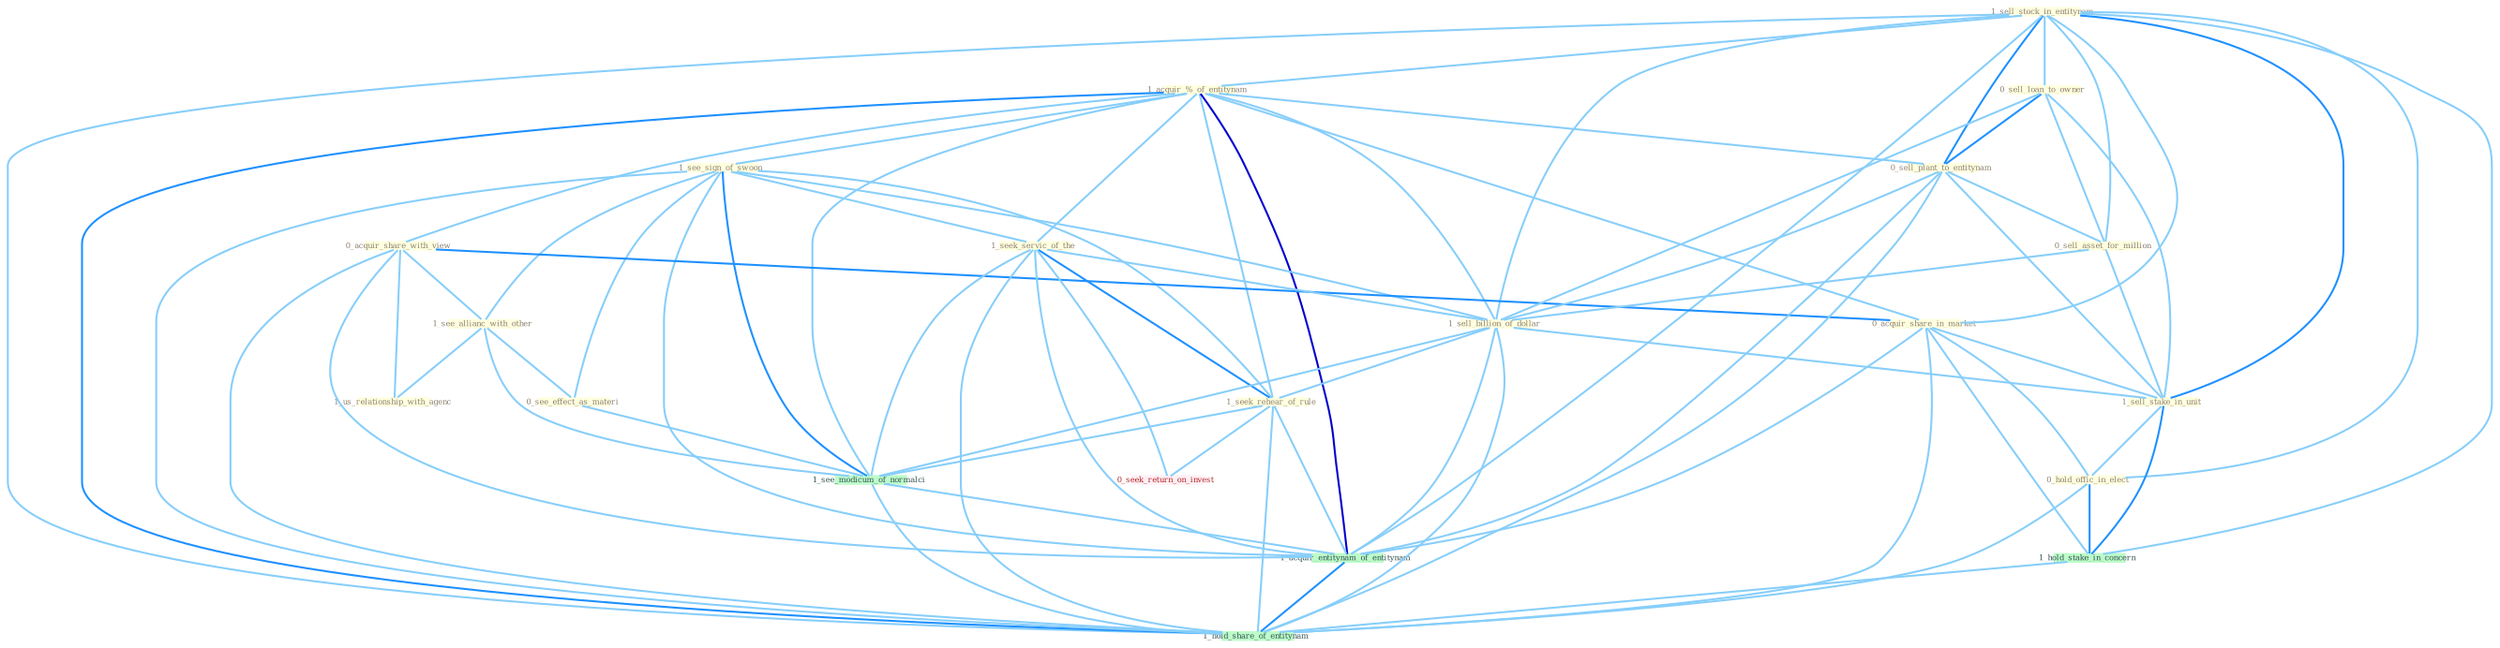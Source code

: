 Graph G{ 
    node
    [shape=polygon,style=filled,width=.5,height=.06,color="#BDFCC9",fixedsize=true,fontsize=4,
    fontcolor="#2f4f4f"];
    {node
    [color="#ffffe0", fontcolor="#8b7d6b"] "1_sell_stock_in_entitynam " "1_acquir_%_of_entitynam " "1_see_sign_of_swoon " "0_acquir_share_with_view " "1_seek_servic_of_the " "0_sell_loan_to_owner " "0_sell_plant_to_entitynam " "0_acquir_share_in_market " "0_sell_asset_for_million " "1_sell_billion_of_dollar " "1_sell_stake_in_unit " "0_hold_offic_in_elect " "1_seek_rehear_of_rule " "1_see_allianc_with_other " "1_us_relationship_with_agenc " "0_see_effect_as_materi "}
{node [color="#fff0f5", fontcolor="#b22222"] "0_seek_return_on_invest "}
edge [color="#B0E2FF"];

	"1_sell_stock_in_entitynam " -- "1_acquir_%_of_entitynam " [w="1", color="#87cefa" ];
	"1_sell_stock_in_entitynam " -- "0_sell_loan_to_owner " [w="1", color="#87cefa" ];
	"1_sell_stock_in_entitynam " -- "0_sell_plant_to_entitynam " [w="2", color="#1e90ff" , len=0.8];
	"1_sell_stock_in_entitynam " -- "0_acquir_share_in_market " [w="1", color="#87cefa" ];
	"1_sell_stock_in_entitynam " -- "0_sell_asset_for_million " [w="1", color="#87cefa" ];
	"1_sell_stock_in_entitynam " -- "1_sell_billion_of_dollar " [w="1", color="#87cefa" ];
	"1_sell_stock_in_entitynam " -- "1_sell_stake_in_unit " [w="2", color="#1e90ff" , len=0.8];
	"1_sell_stock_in_entitynam " -- "0_hold_offic_in_elect " [w="1", color="#87cefa" ];
	"1_sell_stock_in_entitynam " -- "1_hold_stake_in_concern " [w="1", color="#87cefa" ];
	"1_sell_stock_in_entitynam " -- "1_acquir_entitynam_of_entitynam " [w="1", color="#87cefa" ];
	"1_sell_stock_in_entitynam " -- "1_hold_share_of_entitynam " [w="1", color="#87cefa" ];
	"1_acquir_%_of_entitynam " -- "1_see_sign_of_swoon " [w="1", color="#87cefa" ];
	"1_acquir_%_of_entitynam " -- "0_acquir_share_with_view " [w="1", color="#87cefa" ];
	"1_acquir_%_of_entitynam " -- "1_seek_servic_of_the " [w="1", color="#87cefa" ];
	"1_acquir_%_of_entitynam " -- "0_sell_plant_to_entitynam " [w="1", color="#87cefa" ];
	"1_acquir_%_of_entitynam " -- "0_acquir_share_in_market " [w="1", color="#87cefa" ];
	"1_acquir_%_of_entitynam " -- "1_sell_billion_of_dollar " [w="1", color="#87cefa" ];
	"1_acquir_%_of_entitynam " -- "1_seek_rehear_of_rule " [w="1", color="#87cefa" ];
	"1_acquir_%_of_entitynam " -- "1_see_modicum_of_normalci " [w="1", color="#87cefa" ];
	"1_acquir_%_of_entitynam " -- "1_acquir_entitynam_of_entitynam " [w="3", color="#0000cd" , len=0.6];
	"1_acquir_%_of_entitynam " -- "1_hold_share_of_entitynam " [w="2", color="#1e90ff" , len=0.8];
	"1_see_sign_of_swoon " -- "1_seek_servic_of_the " [w="1", color="#87cefa" ];
	"1_see_sign_of_swoon " -- "1_sell_billion_of_dollar " [w="1", color="#87cefa" ];
	"1_see_sign_of_swoon " -- "1_seek_rehear_of_rule " [w="1", color="#87cefa" ];
	"1_see_sign_of_swoon " -- "1_see_allianc_with_other " [w="1", color="#87cefa" ];
	"1_see_sign_of_swoon " -- "0_see_effect_as_materi " [w="1", color="#87cefa" ];
	"1_see_sign_of_swoon " -- "1_see_modicum_of_normalci " [w="2", color="#1e90ff" , len=0.8];
	"1_see_sign_of_swoon " -- "1_acquir_entitynam_of_entitynam " [w="1", color="#87cefa" ];
	"1_see_sign_of_swoon " -- "1_hold_share_of_entitynam " [w="1", color="#87cefa" ];
	"0_acquir_share_with_view " -- "0_acquir_share_in_market " [w="2", color="#1e90ff" , len=0.8];
	"0_acquir_share_with_view " -- "1_see_allianc_with_other " [w="1", color="#87cefa" ];
	"0_acquir_share_with_view " -- "1_us_relationship_with_agenc " [w="1", color="#87cefa" ];
	"0_acquir_share_with_view " -- "1_acquir_entitynam_of_entitynam " [w="1", color="#87cefa" ];
	"0_acquir_share_with_view " -- "1_hold_share_of_entitynam " [w="1", color="#87cefa" ];
	"1_seek_servic_of_the " -- "1_sell_billion_of_dollar " [w="1", color="#87cefa" ];
	"1_seek_servic_of_the " -- "1_seek_rehear_of_rule " [w="2", color="#1e90ff" , len=0.8];
	"1_seek_servic_of_the " -- "0_seek_return_on_invest " [w="1", color="#87cefa" ];
	"1_seek_servic_of_the " -- "1_see_modicum_of_normalci " [w="1", color="#87cefa" ];
	"1_seek_servic_of_the " -- "1_acquir_entitynam_of_entitynam " [w="1", color="#87cefa" ];
	"1_seek_servic_of_the " -- "1_hold_share_of_entitynam " [w="1", color="#87cefa" ];
	"0_sell_loan_to_owner " -- "0_sell_plant_to_entitynam " [w="2", color="#1e90ff" , len=0.8];
	"0_sell_loan_to_owner " -- "0_sell_asset_for_million " [w="1", color="#87cefa" ];
	"0_sell_loan_to_owner " -- "1_sell_billion_of_dollar " [w="1", color="#87cefa" ];
	"0_sell_loan_to_owner " -- "1_sell_stake_in_unit " [w="1", color="#87cefa" ];
	"0_sell_plant_to_entitynam " -- "0_sell_asset_for_million " [w="1", color="#87cefa" ];
	"0_sell_plant_to_entitynam " -- "1_sell_billion_of_dollar " [w="1", color="#87cefa" ];
	"0_sell_plant_to_entitynam " -- "1_sell_stake_in_unit " [w="1", color="#87cefa" ];
	"0_sell_plant_to_entitynam " -- "1_acquir_entitynam_of_entitynam " [w="1", color="#87cefa" ];
	"0_sell_plant_to_entitynam " -- "1_hold_share_of_entitynam " [w="1", color="#87cefa" ];
	"0_acquir_share_in_market " -- "1_sell_stake_in_unit " [w="1", color="#87cefa" ];
	"0_acquir_share_in_market " -- "0_hold_offic_in_elect " [w="1", color="#87cefa" ];
	"0_acquir_share_in_market " -- "1_hold_stake_in_concern " [w="1", color="#87cefa" ];
	"0_acquir_share_in_market " -- "1_acquir_entitynam_of_entitynam " [w="1", color="#87cefa" ];
	"0_acquir_share_in_market " -- "1_hold_share_of_entitynam " [w="1", color="#87cefa" ];
	"0_sell_asset_for_million " -- "1_sell_billion_of_dollar " [w="1", color="#87cefa" ];
	"0_sell_asset_for_million " -- "1_sell_stake_in_unit " [w="1", color="#87cefa" ];
	"1_sell_billion_of_dollar " -- "1_sell_stake_in_unit " [w="1", color="#87cefa" ];
	"1_sell_billion_of_dollar " -- "1_seek_rehear_of_rule " [w="1", color="#87cefa" ];
	"1_sell_billion_of_dollar " -- "1_see_modicum_of_normalci " [w="1", color="#87cefa" ];
	"1_sell_billion_of_dollar " -- "1_acquir_entitynam_of_entitynam " [w="1", color="#87cefa" ];
	"1_sell_billion_of_dollar " -- "1_hold_share_of_entitynam " [w="1", color="#87cefa" ];
	"1_sell_stake_in_unit " -- "0_hold_offic_in_elect " [w="1", color="#87cefa" ];
	"1_sell_stake_in_unit " -- "1_hold_stake_in_concern " [w="2", color="#1e90ff" , len=0.8];
	"0_hold_offic_in_elect " -- "1_hold_stake_in_concern " [w="2", color="#1e90ff" , len=0.8];
	"0_hold_offic_in_elect " -- "1_hold_share_of_entitynam " [w="1", color="#87cefa" ];
	"1_seek_rehear_of_rule " -- "0_seek_return_on_invest " [w="1", color="#87cefa" ];
	"1_seek_rehear_of_rule " -- "1_see_modicum_of_normalci " [w="1", color="#87cefa" ];
	"1_seek_rehear_of_rule " -- "1_acquir_entitynam_of_entitynam " [w="1", color="#87cefa" ];
	"1_seek_rehear_of_rule " -- "1_hold_share_of_entitynam " [w="1", color="#87cefa" ];
	"1_see_allianc_with_other " -- "1_us_relationship_with_agenc " [w="1", color="#87cefa" ];
	"1_see_allianc_with_other " -- "0_see_effect_as_materi " [w="1", color="#87cefa" ];
	"1_see_allianc_with_other " -- "1_see_modicum_of_normalci " [w="1", color="#87cefa" ];
	"0_see_effect_as_materi " -- "1_see_modicum_of_normalci " [w="1", color="#87cefa" ];
	"1_hold_stake_in_concern " -- "1_hold_share_of_entitynam " [w="1", color="#87cefa" ];
	"1_see_modicum_of_normalci " -- "1_acquir_entitynam_of_entitynam " [w="1", color="#87cefa" ];
	"1_see_modicum_of_normalci " -- "1_hold_share_of_entitynam " [w="1", color="#87cefa" ];
	"1_acquir_entitynam_of_entitynam " -- "1_hold_share_of_entitynam " [w="2", color="#1e90ff" , len=0.8];
}